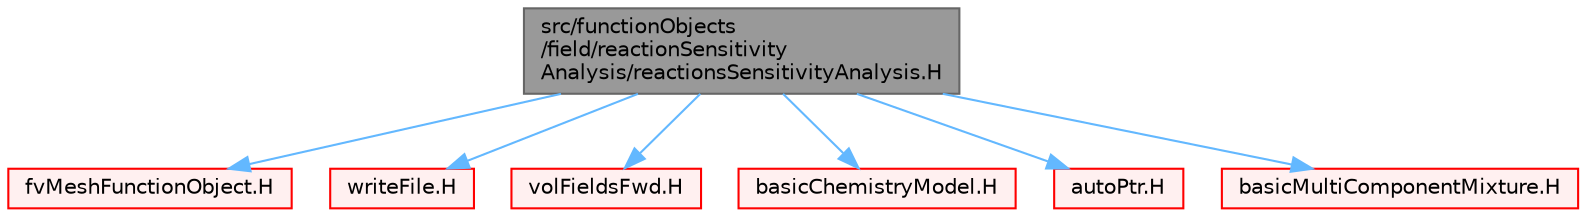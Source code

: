 digraph "src/functionObjects/field/reactionSensitivityAnalysis/reactionsSensitivityAnalysis.H"
{
 // LATEX_PDF_SIZE
  bgcolor="transparent";
  edge [fontname=Helvetica,fontsize=10,labelfontname=Helvetica,labelfontsize=10];
  node [fontname=Helvetica,fontsize=10,shape=box,height=0.2,width=0.4];
  Node1 [id="Node000001",label="src/functionObjects\l/field/reactionSensitivity\lAnalysis/reactionsSensitivityAnalysis.H",height=0.2,width=0.4,color="gray40", fillcolor="grey60", style="filled", fontcolor="black",tooltip=" "];
  Node1 -> Node2 [id="edge1_Node000001_Node000002",color="steelblue1",style="solid",tooltip=" "];
  Node2 [id="Node000002",label="fvMeshFunctionObject.H",height=0.2,width=0.4,color="red", fillcolor="#FFF0F0", style="filled",URL="$fvMeshFunctionObject_8H.html",tooltip=" "];
  Node1 -> Node252 [id="edge2_Node000001_Node000252",color="steelblue1",style="solid",tooltip=" "];
  Node252 [id="Node000252",label="writeFile.H",height=0.2,width=0.4,color="red", fillcolor="#FFF0F0", style="filled",URL="$writeFile_8H.html",tooltip=" "];
  Node1 -> Node257 [id="edge3_Node000001_Node000257",color="steelblue1",style="solid",tooltip=" "];
  Node257 [id="Node000257",label="volFieldsFwd.H",height=0.2,width=0.4,color="red", fillcolor="#FFF0F0", style="filled",URL="$volFieldsFwd_8H.html",tooltip="Forwards and collection of common volume field types."];
  Node1 -> Node270 [id="edge4_Node000001_Node000270",color="steelblue1",style="solid",tooltip=" "];
  Node270 [id="Node000270",label="basicChemistryModel.H",height=0.2,width=0.4,color="red", fillcolor="#FFF0F0", style="filled",URL="$basicChemistryModel_8H.html",tooltip=" "];
  Node1 -> Node80 [id="edge5_Node000001_Node000080",color="steelblue1",style="solid",tooltip=" "];
  Node80 [id="Node000080",label="autoPtr.H",height=0.2,width=0.4,color="red", fillcolor="#FFF0F0", style="filled",URL="$autoPtr_8H.html",tooltip=" "];
  Node1 -> Node418 [id="edge6_Node000001_Node000418",color="steelblue1",style="solid",tooltip=" "];
  Node418 [id="Node000418",label="basicMultiComponentMixture.H",height=0.2,width=0.4,color="red", fillcolor="#FFF0F0", style="filled",URL="$basicMultiComponentMixture_8H.html",tooltip=" "];
}
